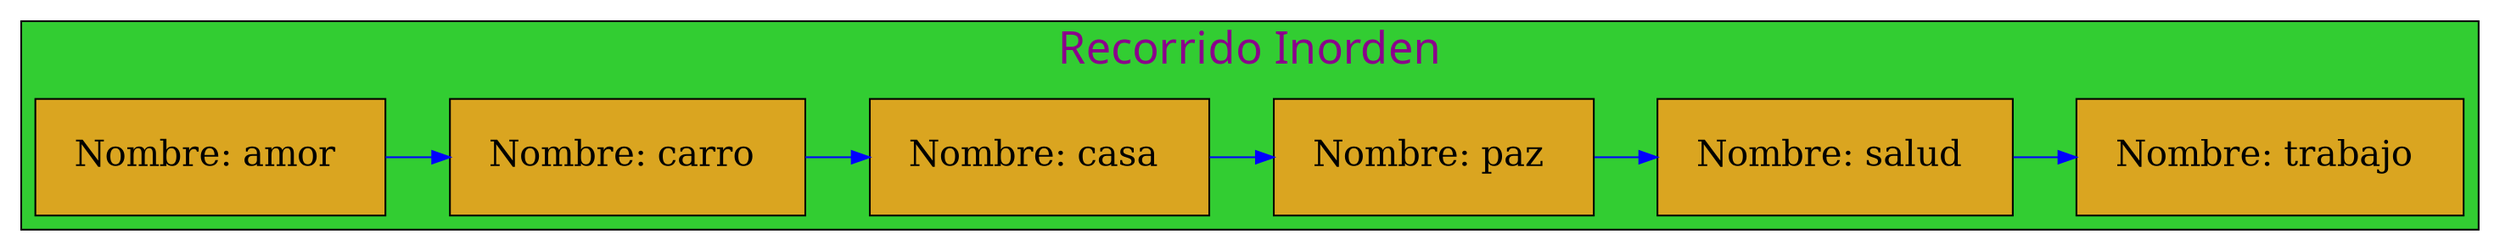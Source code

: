 digraph Inorder_Traversal{

graph[ranksep= "0.5",nodesep= "0.5"];subgraph cluster_3{

label="Recorrido Inorden";
labelloc=t;
fontcolor=magenta4;
fontname=algerian;
fontsize=25;
style=filled;
fillcolor=limegreen;

node[margin=0.3 shape=box style=filled fontcolor=black fillcolor=goldenrod fontsize=20];
{rank=same;

25770476704[label="Nombre: amor " ];
25770476048[label="Nombre: carro " ];
25770475840[label="Nombre: casa " ];
25770477264[label="Nombre: paz " ];
25770476256[label="Nombre: salud " ];
25770476448[label="Nombre: trabajo " ];
};
25770476704 -> 25770476048 -> 25770475840 -> 25770477264 -> 25770476256 -> 25770476448 

[color=blue ];
}

}